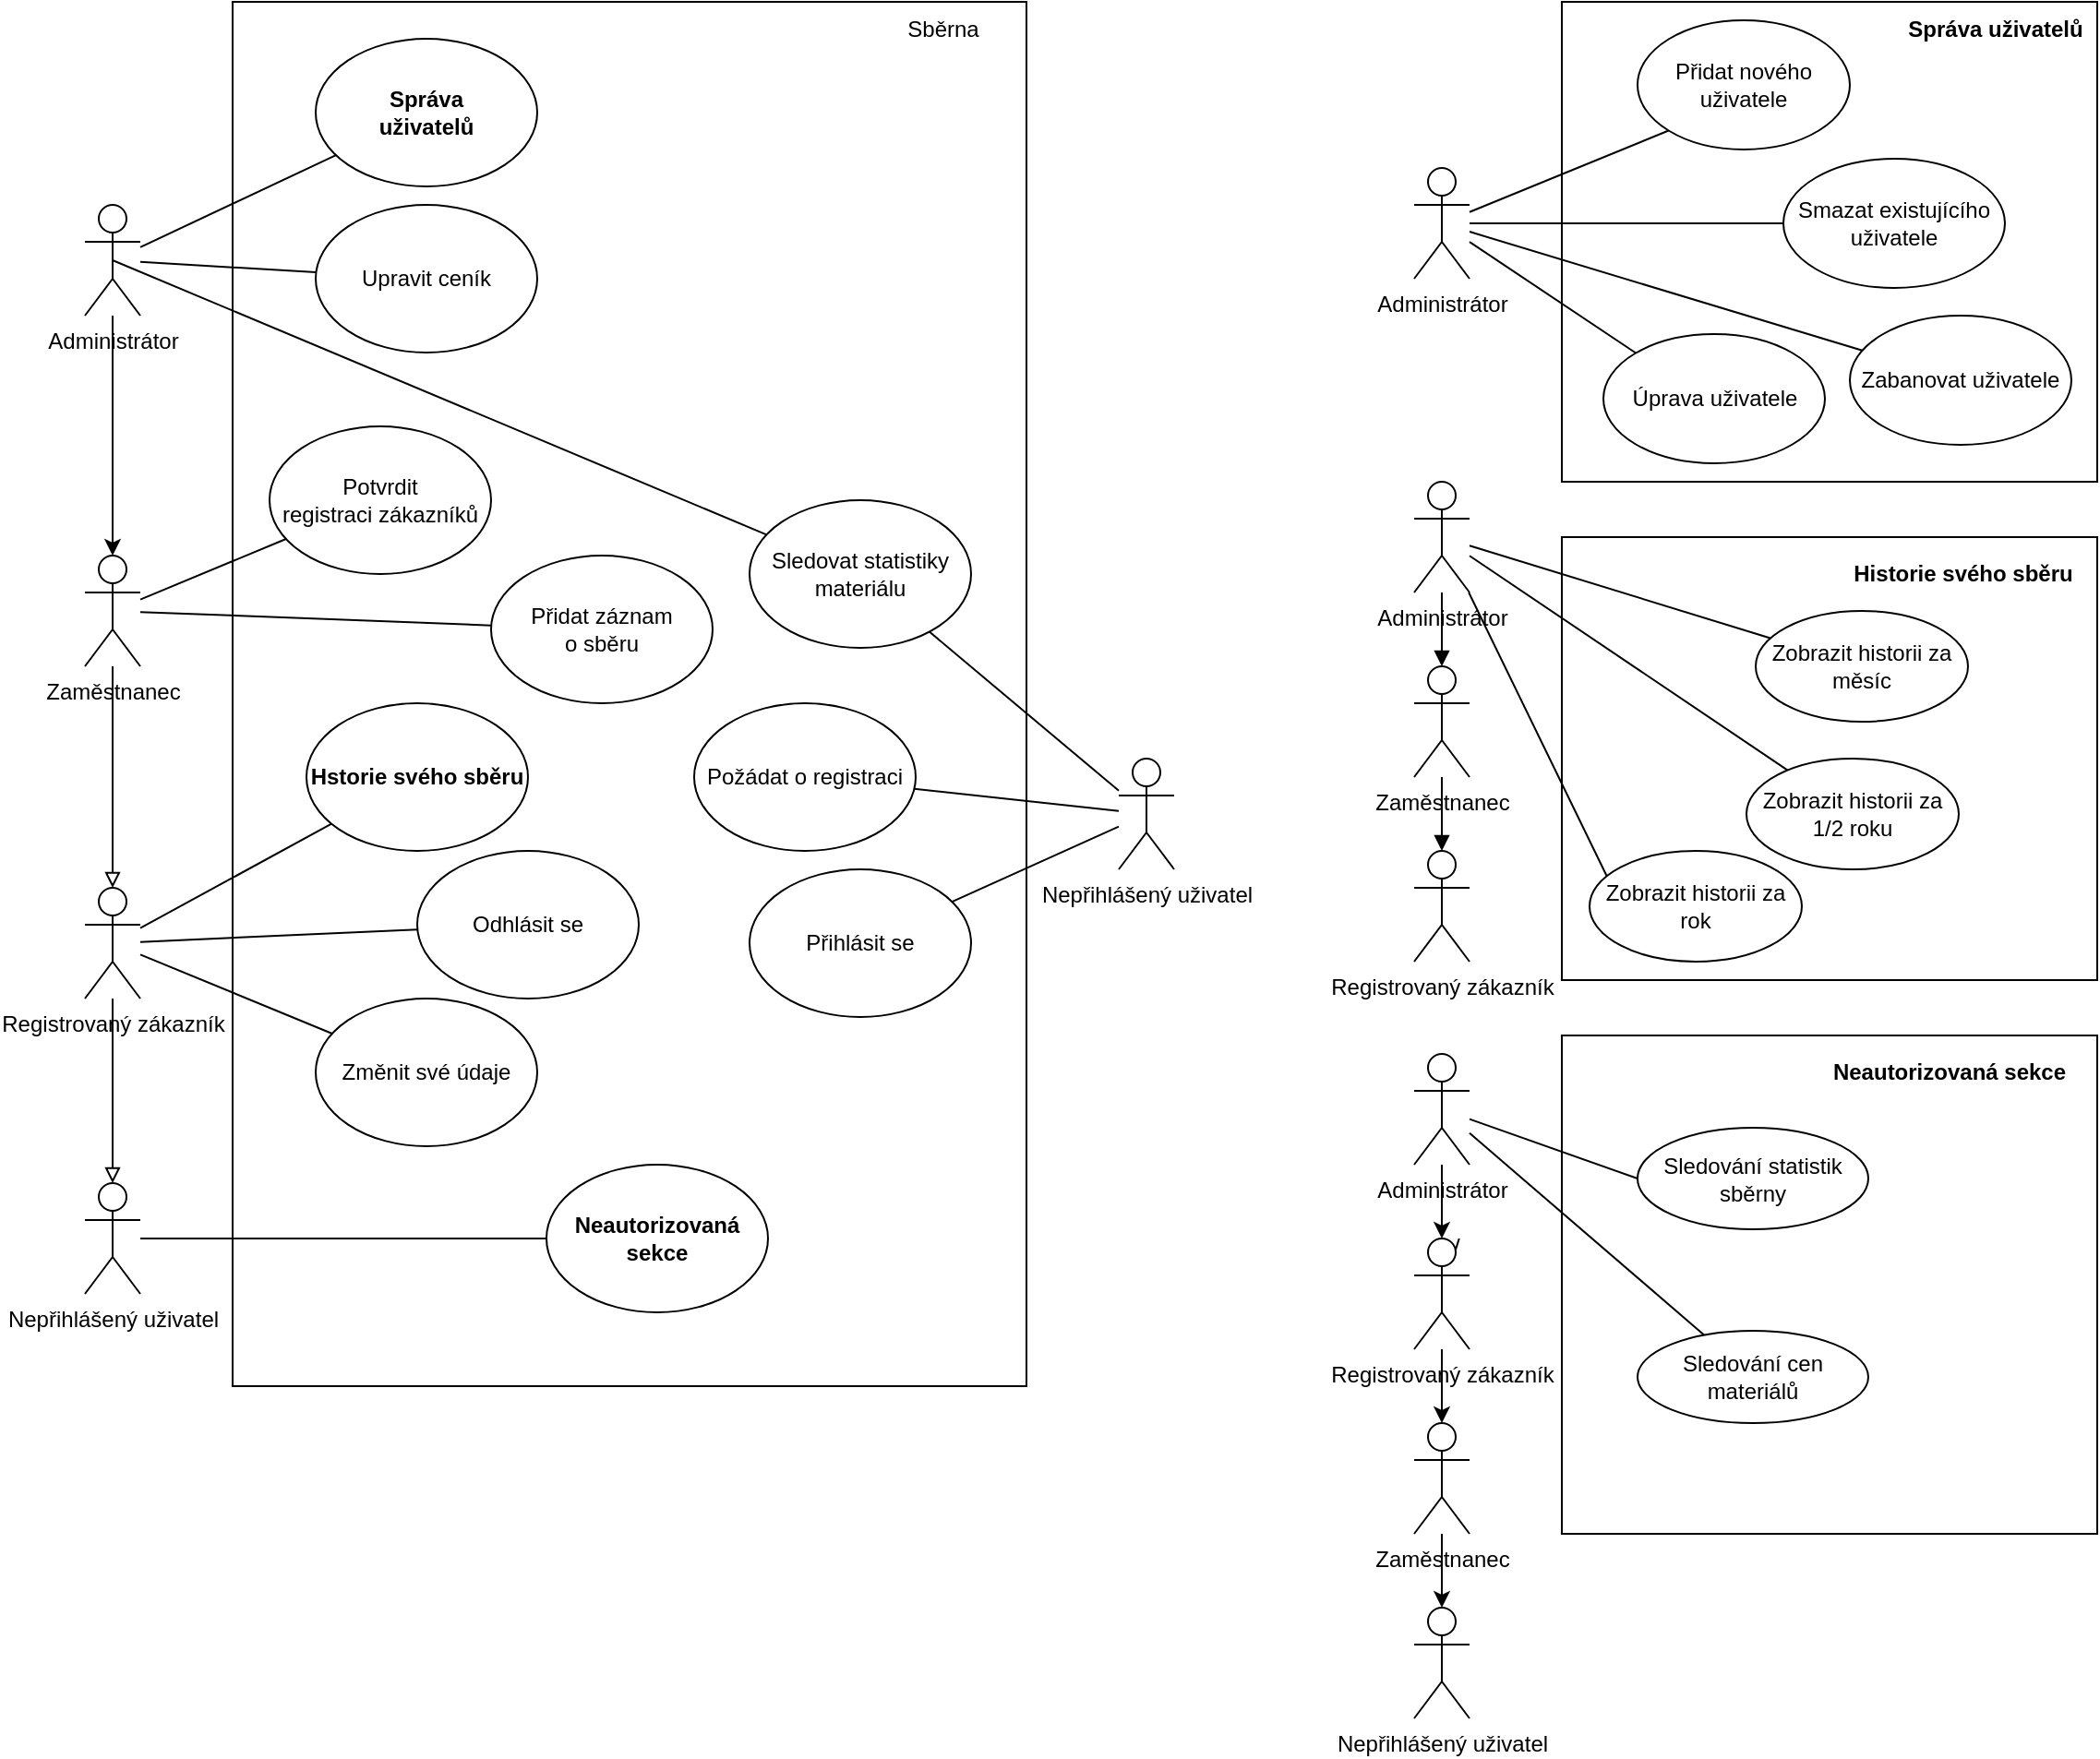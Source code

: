<mxfile version="20.6.0" type="device"><diagram id="UIQKz0oaYnAP0x-6WDYE" name="Page-1"><mxGraphModel dx="1262" dy="681" grid="1" gridSize="10" guides="1" tooltips="1" connect="1" arrows="1" fold="1" page="1" pageScale="1" pageWidth="827" pageHeight="1169" math="0" shadow="0"><root><mxCell id="0"/><mxCell id="1" parent="0"/><mxCell id="EKgEuEZk7mc13PJvkC-G-15" value="" style="rounded=0;whiteSpace=wrap;html=1;" parent="1" vertex="1"><mxGeometry x="210" y="90" width="430" height="750" as="geometry"/></mxCell><mxCell id="V_ntBhKi9tJ554jvwhZu-7" style="rounded=0;orthogonalLoop=1;jettySize=auto;html=1;endArrow=none;endFill=0;" parent="1" source="V_ntBhKi9tJ554jvwhZu-1" target="V_ntBhKi9tJ554jvwhZu-2" edge="1"><mxGeometry relative="1" as="geometry"/></mxCell><mxCell id="V_ntBhKi9tJ554jvwhZu-47" style="rounded=0;orthogonalLoop=1;jettySize=auto;html=1;endArrow=none;endFill=0;" parent="1" source="V_ntBhKi9tJ554jvwhZu-1" target="V_ntBhKi9tJ554jvwhZu-5" edge="1"><mxGeometry relative="1" as="geometry"/></mxCell><mxCell id="XMkqQWB90wp7RECC_FFJ-20" style="edgeStyle=none;rounded=0;orthogonalLoop=1;jettySize=auto;html=1;entryX=0.5;entryY=0;entryDx=0;entryDy=0;entryPerimeter=0;endArrow=block;endFill=0;" parent="1" source="V_ntBhKi9tJ554jvwhZu-1" target="V_ntBhKi9tJ554jvwhZu-4" edge="1"><mxGeometry relative="1" as="geometry"><mxPoint x="255" y="740" as="sourcePoint"/></mxGeometry></mxCell><mxCell id="V_ntBhKi9tJ554jvwhZu-1" value="Registrovaný zákazník" style="shape=umlActor;verticalLabelPosition=bottom;verticalAlign=top;html=1;outlineConnect=0;" parent="1" vertex="1"><mxGeometry x="130" y="570" width="30" height="60" as="geometry"/></mxCell><mxCell id="V_ntBhKi9tJ554jvwhZu-2" value="Změnit své údaje" style="ellipse;whiteSpace=wrap;html=1;" parent="1" vertex="1"><mxGeometry x="255" y="630" width="120" height="80" as="geometry"/></mxCell><mxCell id="XMkqQWB90wp7RECC_FFJ-10" style="edgeStyle=none;rounded=0;orthogonalLoop=1;jettySize=auto;html=1;endArrow=none;endFill=0;" parent="1" source="V_ntBhKi9tJ554jvwhZu-4" target="V_ntBhKi9tJ554jvwhZu-13" edge="1"><mxGeometry relative="1" as="geometry"/></mxCell><mxCell id="V_ntBhKi9tJ554jvwhZu-4" value="Nepřihlášený uživatel" style="shape=umlActor;verticalLabelPosition=bottom;verticalAlign=top;html=1;outlineConnect=0;" parent="1" vertex="1"><mxGeometry x="130" y="730" width="30" height="60" as="geometry"/></mxCell><mxCell id="V_ntBhKi9tJ554jvwhZu-5" value="&lt;b&gt;Hstorie svého sběru&lt;/b&gt;" style="ellipse;whiteSpace=wrap;html=1;" parent="1" vertex="1"><mxGeometry x="250" y="470" width="120" height="80" as="geometry"/></mxCell><mxCell id="V_ntBhKi9tJ554jvwhZu-11" value="Požádat o registraci" style="ellipse;whiteSpace=wrap;html=1;" parent="1" vertex="1"><mxGeometry x="460" y="470" width="120" height="80" as="geometry"/></mxCell><mxCell id="V_ntBhKi9tJ554jvwhZu-13" value="&lt;b&gt;Neautorizovaná&lt;br&gt;sekce&lt;/b&gt;" style="ellipse;whiteSpace=wrap;html=1;" parent="1" vertex="1"><mxGeometry x="380" y="720" width="120" height="80" as="geometry"/></mxCell><mxCell id="V_ntBhKi9tJ554jvwhZu-20" value="Přihlásit se" style="ellipse;whiteSpace=wrap;html=1;" parent="1" vertex="1"><mxGeometry x="490" y="560" width="120" height="80" as="geometry"/></mxCell><mxCell id="XMkqQWB90wp7RECC_FFJ-36" style="edgeStyle=none;rounded=0;orthogonalLoop=1;jettySize=auto;html=1;entryX=0.5;entryY=0;entryDx=0;entryDy=0;entryPerimeter=0;endArrow=block;endFill=0;" parent="1" source="V_ntBhKi9tJ554jvwhZu-22" target="V_ntBhKi9tJ554jvwhZu-1" edge="1"><mxGeometry relative="1" as="geometry"/></mxCell><mxCell id="V_ntBhKi9tJ554jvwhZu-22" value="Zaměstnanec" style="shape=umlActor;verticalLabelPosition=bottom;verticalAlign=top;html=1;outlineConnect=0;" parent="1" vertex="1"><mxGeometry x="130" y="390" width="30" height="60" as="geometry"/></mxCell><mxCell id="XMkqQWB90wp7RECC_FFJ-12" style="edgeStyle=none;rounded=0;orthogonalLoop=1;jettySize=auto;html=1;endArrow=none;endFill=0;" parent="1" source="V_ntBhKi9tJ554jvwhZu-25" target="V_ntBhKi9tJ554jvwhZu-22" edge="1"><mxGeometry relative="1" as="geometry"/></mxCell><mxCell id="V_ntBhKi9tJ554jvwhZu-25" value="Potvrdit&lt;br&gt;registraci zákazníků" style="ellipse;whiteSpace=wrap;html=1;" parent="1" vertex="1"><mxGeometry x="230" y="320" width="120" height="80" as="geometry"/></mxCell><mxCell id="XMkqQWB90wp7RECC_FFJ-13" style="edgeStyle=none;rounded=0;orthogonalLoop=1;jettySize=auto;html=1;endArrow=none;endFill=0;" parent="1" source="V_ntBhKi9tJ554jvwhZu-27" target="V_ntBhKi9tJ554jvwhZu-22" edge="1"><mxGeometry relative="1" as="geometry"/></mxCell><mxCell id="V_ntBhKi9tJ554jvwhZu-27" value="Přidat záznam&lt;br&gt;o sběru" style="ellipse;whiteSpace=wrap;html=1;" parent="1" vertex="1"><mxGeometry x="350" y="390" width="120" height="80" as="geometry"/></mxCell><mxCell id="V_ntBhKi9tJ554jvwhZu-41" style="rounded=0;orthogonalLoop=1;jettySize=auto;html=1;endArrow=none;endFill=0;" parent="1" source="V_ntBhKi9tJ554jvwhZu-29" target="V_ntBhKi9tJ554jvwhZu-40" edge="1"><mxGeometry relative="1" as="geometry"/></mxCell><mxCell id="hY8H-xc5kVL3bs-PJUMS-1" value="" style="edgeStyle=orthogonalEdgeStyle;rounded=0;orthogonalLoop=1;jettySize=auto;html=1;" parent="1" source="V_ntBhKi9tJ554jvwhZu-29" target="V_ntBhKi9tJ554jvwhZu-22" edge="1"><mxGeometry relative="1" as="geometry"/></mxCell><mxCell id="V_ntBhKi9tJ554jvwhZu-29" value="Administrátor" style="shape=umlActor;verticalLabelPosition=bottom;verticalAlign=top;html=1;outlineConnect=0;" parent="1" vertex="1"><mxGeometry x="130" y="200" width="30" height="60" as="geometry"/></mxCell><mxCell id="EKgEuEZk7mc13PJvkC-G-13" style="edgeStyle=none;rounded=0;orthogonalLoop=1;jettySize=auto;html=1;endArrow=none;endFill=0;" parent="1" source="V_ntBhKi9tJ554jvwhZu-38" target="V_ntBhKi9tJ554jvwhZu-29" edge="1"><mxGeometry relative="1" as="geometry"/></mxCell><mxCell id="V_ntBhKi9tJ554jvwhZu-38" value="&lt;div&gt;Upravit ceník&lt;/div&gt;" style="ellipse;whiteSpace=wrap;html=1;" parent="1" vertex="1"><mxGeometry x="255" y="200" width="120" height="80" as="geometry"/></mxCell><mxCell id="V_ntBhKi9tJ554jvwhZu-40" value="&lt;b&gt;Správa&lt;br&gt;uživatelů&lt;/b&gt;" style="ellipse;whiteSpace=wrap;html=1;" parent="1" vertex="1"><mxGeometry x="255" y="110" width="120" height="80" as="geometry"/></mxCell><mxCell id="hY8H-xc5kVL3bs-PJUMS-5" style="edgeStyle=none;rounded=0;orthogonalLoop=1;jettySize=auto;html=1;endArrow=none;endFill=0;" parent="1" source="hY8H-xc5kVL3bs-PJUMS-2" target="V_ntBhKi9tJ554jvwhZu-20" edge="1"><mxGeometry relative="1" as="geometry"/></mxCell><mxCell id="hY8H-xc5kVL3bs-PJUMS-6" style="edgeStyle=none;rounded=0;orthogonalLoop=1;jettySize=auto;html=1;endArrow=none;endFill=0;" parent="1" source="hY8H-xc5kVL3bs-PJUMS-2" target="V_ntBhKi9tJ554jvwhZu-11" edge="1"><mxGeometry relative="1" as="geometry"/></mxCell><mxCell id="hY8H-xc5kVL3bs-PJUMS-2" value="Nepřihlášený uživatel" style="shape=umlActor;verticalLabelPosition=bottom;verticalAlign=top;html=1;outlineConnect=0;" parent="1" vertex="1"><mxGeometry x="690" y="500" width="30" height="60" as="geometry"/></mxCell><mxCell id="hY8H-xc5kVL3bs-PJUMS-4" style="rounded=0;orthogonalLoop=1;jettySize=auto;html=1;endArrow=none;endFill=0;" parent="1" source="hY8H-xc5kVL3bs-PJUMS-3" target="V_ntBhKi9tJ554jvwhZu-1" edge="1"><mxGeometry relative="1" as="geometry"/></mxCell><mxCell id="hY8H-xc5kVL3bs-PJUMS-3" value="Odhlásit se" style="ellipse;whiteSpace=wrap;html=1;" parent="1" vertex="1"><mxGeometry x="310" y="550" width="120" height="80" as="geometry"/></mxCell><mxCell id="EKgEuEZk7mc13PJvkC-G-1" value="" style="rounded=0;whiteSpace=wrap;html=1;" parent="1" vertex="1"><mxGeometry x="930" y="90" width="290" height="260" as="geometry"/></mxCell><mxCell id="EKgEuEZk7mc13PJvkC-G-2" style="edgeStyle=none;rounded=0;orthogonalLoop=1;jettySize=auto;html=1;endArrow=none;endFill=0;entryX=0;entryY=1;entryDx=0;entryDy=0;" parent="1" source="EKgEuEZk7mc13PJvkC-G-5" target="EKgEuEZk7mc13PJvkC-G-6" edge="1"><mxGeometry relative="1" as="geometry"/></mxCell><mxCell id="EKgEuEZk7mc13PJvkC-G-3" style="edgeStyle=none;rounded=0;orthogonalLoop=1;jettySize=auto;html=1;entryX=0;entryY=0.5;entryDx=0;entryDy=0;endArrow=none;endFill=0;" parent="1" source="EKgEuEZk7mc13PJvkC-G-5" target="EKgEuEZk7mc13PJvkC-G-8" edge="1"><mxGeometry relative="1" as="geometry"/></mxCell><mxCell id="EKgEuEZk7mc13PJvkC-G-4" style="edgeStyle=none;rounded=0;orthogonalLoop=1;jettySize=auto;html=1;entryX=0;entryY=0;entryDx=0;entryDy=0;endArrow=none;endFill=0;" parent="1" source="EKgEuEZk7mc13PJvkC-G-5" target="EKgEuEZk7mc13PJvkC-G-9" edge="1"><mxGeometry relative="1" as="geometry"/></mxCell><mxCell id="m69IqQJuMPPHforkfQXi-8" style="edgeStyle=none;rounded=0;orthogonalLoop=1;jettySize=auto;html=1;endArrow=none;endFill=0;" edge="1" parent="1" source="EKgEuEZk7mc13PJvkC-G-5" target="m69IqQJuMPPHforkfQXi-7"><mxGeometry relative="1" as="geometry"/></mxCell><mxCell id="EKgEuEZk7mc13PJvkC-G-5" value="Administrátor" style="shape=umlActor;verticalLabelPosition=bottom;verticalAlign=top;html=1;outlineConnect=0;" parent="1" vertex="1"><mxGeometry x="850" y="180" width="30" height="60" as="geometry"/></mxCell><mxCell id="EKgEuEZk7mc13PJvkC-G-6" value="Přidat nového uživatele" style="ellipse;whiteSpace=wrap;html=1;" parent="1" vertex="1"><mxGeometry x="971" y="100" width="115" height="70" as="geometry"/></mxCell><mxCell id="EKgEuEZk7mc13PJvkC-G-7" value="&lt;b&gt;Správa uživatelů&lt;/b&gt;" style="text;html=1;strokeColor=none;fillColor=none;align=center;verticalAlign=middle;whiteSpace=wrap;rounded=0;" parent="1" vertex="1"><mxGeometry x="1110" y="90" width="110" height="30" as="geometry"/></mxCell><mxCell id="EKgEuEZk7mc13PJvkC-G-8" value="Smazat existujícího uživatele" style="ellipse;whiteSpace=wrap;html=1;" parent="1" vertex="1"><mxGeometry x="1050" y="175" width="120" height="70" as="geometry"/></mxCell><mxCell id="EKgEuEZk7mc13PJvkC-G-9" value="Úprava uživatele" style="ellipse;whiteSpace=wrap;html=1;" parent="1" vertex="1"><mxGeometry x="952.5" y="270" width="120" height="70" as="geometry"/></mxCell><mxCell id="EKgEuEZk7mc13PJvkC-G-16" value="&lt;font style=&quot;font-size: 12px;&quot;&gt;Sběrna&lt;/font&gt;" style="text;html=1;strokeColor=none;fillColor=none;align=center;verticalAlign=middle;whiteSpace=wrap;rounded=0;" parent="1" vertex="1"><mxGeometry x="540" y="90" width="110" height="30" as="geometry"/></mxCell><mxCell id="EKgEuEZk7mc13PJvkC-G-17" value="" style="rounded=0;whiteSpace=wrap;html=1;fontSize=12;" parent="1" vertex="1"><mxGeometry x="930" y="380" width="290" height="240" as="geometry"/></mxCell><mxCell id="EKgEuEZk7mc13PJvkC-G-18" value="&lt;b&gt;Historie svého sběru&lt;/b&gt;" style="text;html=1;strokeColor=none;fillColor=none;align=center;verticalAlign=middle;whiteSpace=wrap;rounded=0;fontSize=12;" parent="1" vertex="1"><mxGeometry x="1075" y="380" width="145" height="40" as="geometry"/></mxCell><mxCell id="EKgEuEZk7mc13PJvkC-G-19" value="Registrovaný zákazník" style="shape=umlActor;verticalLabelPosition=bottom;verticalAlign=top;html=1;outlineConnect=0;fontSize=12;" parent="1" vertex="1"><mxGeometry x="850" y="550" width="30" height="60" as="geometry"/></mxCell><mxCell id="m69IqQJuMPPHforkfQXi-22" style="edgeStyle=none;rounded=0;orthogonalLoop=1;jettySize=auto;html=1;endArrow=block;endFill=1;" edge="1" parent="1" source="EKgEuEZk7mc13PJvkC-G-29" target="EKgEuEZk7mc13PJvkC-G-19"><mxGeometry relative="1" as="geometry"/></mxCell><mxCell id="EKgEuEZk7mc13PJvkC-G-29" value="&lt;div&gt;Zaměstnanec&lt;/div&gt;" style="shape=umlActor;verticalLabelPosition=bottom;verticalAlign=top;html=1;outlineConnect=0;fontSize=12;" parent="1" vertex="1"><mxGeometry x="850" y="450" width="30" height="60" as="geometry"/></mxCell><mxCell id="m69IqQJuMPPHforkfQXi-21" style="edgeStyle=none;rounded=0;orthogonalLoop=1;jettySize=auto;html=1;endArrow=block;endFill=1;" edge="1" parent="1" source="EKgEuEZk7mc13PJvkC-G-30" target="EKgEuEZk7mc13PJvkC-G-29"><mxGeometry relative="1" as="geometry"/></mxCell><mxCell id="m69IqQJuMPPHforkfQXi-23" style="edgeStyle=none;rounded=0;orthogonalLoop=1;jettySize=auto;html=1;endArrow=none;endFill=0;" edge="1" parent="1" source="EKgEuEZk7mc13PJvkC-G-30" target="EKgEuEZk7mc13PJvkC-G-32"><mxGeometry relative="1" as="geometry"/></mxCell><mxCell id="m69IqQJuMPPHforkfQXi-24" style="edgeStyle=none;rounded=0;orthogonalLoop=1;jettySize=auto;html=1;entryX=0.087;entryY=0.25;entryDx=0;entryDy=0;entryPerimeter=0;endArrow=none;endFill=0;" edge="1" parent="1" source="EKgEuEZk7mc13PJvkC-G-30" target="EKgEuEZk7mc13PJvkC-G-34"><mxGeometry relative="1" as="geometry"/></mxCell><mxCell id="m69IqQJuMPPHforkfQXi-25" style="edgeStyle=none;rounded=0;orthogonalLoop=1;jettySize=auto;html=1;endArrow=none;endFill=0;" edge="1" parent="1" source="EKgEuEZk7mc13PJvkC-G-30" target="EKgEuEZk7mc13PJvkC-G-33"><mxGeometry relative="1" as="geometry"/></mxCell><mxCell id="EKgEuEZk7mc13PJvkC-G-30" value="Administrátor" style="shape=umlActor;verticalLabelPosition=bottom;verticalAlign=top;html=1;outlineConnect=0;fontSize=12;" parent="1" vertex="1"><mxGeometry x="850" y="350" width="30" height="60" as="geometry"/></mxCell><mxCell id="EKgEuEZk7mc13PJvkC-G-32" value="Zobrazit historii za měsíc" style="ellipse;whiteSpace=wrap;html=1;fontSize=12;" parent="1" vertex="1"><mxGeometry x="1035" y="420" width="115" height="60" as="geometry"/></mxCell><mxCell id="EKgEuEZk7mc13PJvkC-G-33" value="Zobrazit historii za 1/2 roku" style="ellipse;whiteSpace=wrap;html=1;fontSize=12;" parent="1" vertex="1"><mxGeometry x="1030" y="500" width="115" height="60" as="geometry"/></mxCell><mxCell id="EKgEuEZk7mc13PJvkC-G-34" value="Zobrazit historii za rok" style="ellipse;whiteSpace=wrap;html=1;fontSize=12;" parent="1" vertex="1"><mxGeometry x="945" y="550" width="115" height="60" as="geometry"/></mxCell><mxCell id="EKgEuEZk7mc13PJvkC-G-66" value="" style="rounded=0;whiteSpace=wrap;html=1;fontSize=12;" parent="1" vertex="1"><mxGeometry x="930" y="650" width="290" height="270" as="geometry"/></mxCell><mxCell id="EKgEuEZk7mc13PJvkC-G-67" value="&lt;b&gt;Neautorizovaná sekce&lt;br&gt;&lt;/b&gt;" style="text;html=1;strokeColor=none;fillColor=none;align=center;verticalAlign=middle;whiteSpace=wrap;rounded=0;fontSize=12;" parent="1" vertex="1"><mxGeometry x="1060" y="650" width="160" height="40" as="geometry"/></mxCell><mxCell id="EKgEuEZk7mc13PJvkC-G-69" value="Sledování statistik sběrny" style="ellipse;whiteSpace=wrap;html=1;fontSize=12;" parent="1" vertex="1"><mxGeometry x="971" y="700" width="125" height="55" as="geometry"/></mxCell><mxCell id="EKgEuEZk7mc13PJvkC-G-70" value="Sledování cen materiálů" style="ellipse;whiteSpace=wrap;html=1;fontSize=12;" parent="1" vertex="1"><mxGeometry x="971" y="810" width="125" height="50" as="geometry"/></mxCell><mxCell id="m69IqQJuMPPHforkfQXi-36" style="edgeStyle=none;rounded=0;orthogonalLoop=1;jettySize=auto;html=1;entryX=0.5;entryY=0;entryDx=0;entryDy=0;entryPerimeter=0;endArrow=classic;endFill=1;" edge="1" parent="1" source="EKgEuEZk7mc13PJvkC-G-74" target="EKgEuEZk7mc13PJvkC-G-82"><mxGeometry relative="1" as="geometry"/></mxCell><mxCell id="EKgEuEZk7mc13PJvkC-G-74" value="Registrovaný zákazník" style="shape=umlActor;verticalLabelPosition=bottom;verticalAlign=top;html=1;outlineConnect=0;fontSize=12;" parent="1" vertex="1"><mxGeometry x="850" y="760" width="30" height="60" as="geometry"/></mxCell><mxCell id="m69IqQJuMPPHforkfQXi-35" style="edgeStyle=none;rounded=0;orthogonalLoop=1;jettySize=auto;html=1;endArrow=classic;endFill=1;" edge="1" parent="1" source="EKgEuEZk7mc13PJvkC-G-78" target="EKgEuEZk7mc13PJvkC-G-74"><mxGeometry relative="1" as="geometry"/></mxCell><mxCell id="m69IqQJuMPPHforkfQXi-39" style="edgeStyle=none;rounded=0;orthogonalLoop=1;jettySize=auto;html=1;entryX=0;entryY=0.5;entryDx=0;entryDy=0;endArrow=none;endFill=0;" edge="1" parent="1" source="EKgEuEZk7mc13PJvkC-G-78" target="EKgEuEZk7mc13PJvkC-G-69"><mxGeometry relative="1" as="geometry"/></mxCell><mxCell id="m69IqQJuMPPHforkfQXi-40" style="edgeStyle=none;rounded=0;orthogonalLoop=1;jettySize=auto;html=1;endArrow=none;endFill=0;" edge="1" parent="1" source="EKgEuEZk7mc13PJvkC-G-78" target="EKgEuEZk7mc13PJvkC-G-70"><mxGeometry relative="1" as="geometry"/></mxCell><mxCell id="EKgEuEZk7mc13PJvkC-G-78" value="Administrátor" style="shape=umlActor;verticalLabelPosition=bottom;verticalAlign=top;html=1;outlineConnect=0;fontSize=12;" parent="1" vertex="1"><mxGeometry x="850" y="660" width="30" height="60" as="geometry"/></mxCell><mxCell id="m69IqQJuMPPHforkfQXi-37" style="edgeStyle=none;rounded=0;orthogonalLoop=1;jettySize=auto;html=1;entryX=0.5;entryY=0;entryDx=0;entryDy=0;entryPerimeter=0;endArrow=classic;endFill=1;" edge="1" parent="1" source="EKgEuEZk7mc13PJvkC-G-82" target="EKgEuEZk7mc13PJvkC-G-86"><mxGeometry relative="1" as="geometry"/></mxCell><mxCell id="EKgEuEZk7mc13PJvkC-G-82" value="&lt;div&gt;Zaměstnanec&lt;/div&gt;" style="shape=umlActor;verticalLabelPosition=bottom;verticalAlign=top;html=1;outlineConnect=0;fontSize=12;" parent="1" vertex="1"><mxGeometry x="850" y="860" width="30" height="60" as="geometry"/></mxCell><mxCell id="EKgEuEZk7mc13PJvkC-G-86" value="Nepřihlášený uživatel" style="shape=umlActor;verticalLabelPosition=bottom;verticalAlign=top;html=1;outlineConnect=0;fontSize=12;" parent="1" vertex="1"><mxGeometry x="850" y="960" width="30" height="60" as="geometry"/></mxCell><mxCell id="m69IqQJuMPPHforkfQXi-4" style="rounded=0;orthogonalLoop=1;jettySize=auto;html=1;endArrow=none;endFill=0;" edge="1" parent="1" source="m69IqQJuMPPHforkfQXi-1" target="hY8H-xc5kVL3bs-PJUMS-2"><mxGeometry relative="1" as="geometry"/></mxCell><mxCell id="m69IqQJuMPPHforkfQXi-6" style="edgeStyle=none;rounded=0;orthogonalLoop=1;jettySize=auto;html=1;entryX=0.5;entryY=0.5;entryDx=0;entryDy=0;entryPerimeter=0;endArrow=none;endFill=0;" edge="1" parent="1" source="m69IqQJuMPPHforkfQXi-1" target="V_ntBhKi9tJ554jvwhZu-29"><mxGeometry relative="1" as="geometry"/></mxCell><mxCell id="m69IqQJuMPPHforkfQXi-1" value="Sledovat statistiky materiálu" style="ellipse;whiteSpace=wrap;html=1;" vertex="1" parent="1"><mxGeometry x="490" y="360" width="120" height="80" as="geometry"/></mxCell><mxCell id="m69IqQJuMPPHforkfQXi-7" value="Zabanovat uživatele" style="ellipse;whiteSpace=wrap;html=1;" vertex="1" parent="1"><mxGeometry x="1086" y="260" width="120" height="70" as="geometry"/></mxCell><mxCell id="m69IqQJuMPPHforkfQXi-29" style="edgeStyle=none;rounded=0;orthogonalLoop=1;jettySize=auto;html=1;exitX=0.75;exitY=0.1;exitDx=0;exitDy=0;exitPerimeter=0;endArrow=none;endFill=0;" edge="1" parent="1" source="EKgEuEZk7mc13PJvkC-G-74" target="EKgEuEZk7mc13PJvkC-G-74"><mxGeometry relative="1" as="geometry"/></mxCell></root></mxGraphModel></diagram></mxfile>
